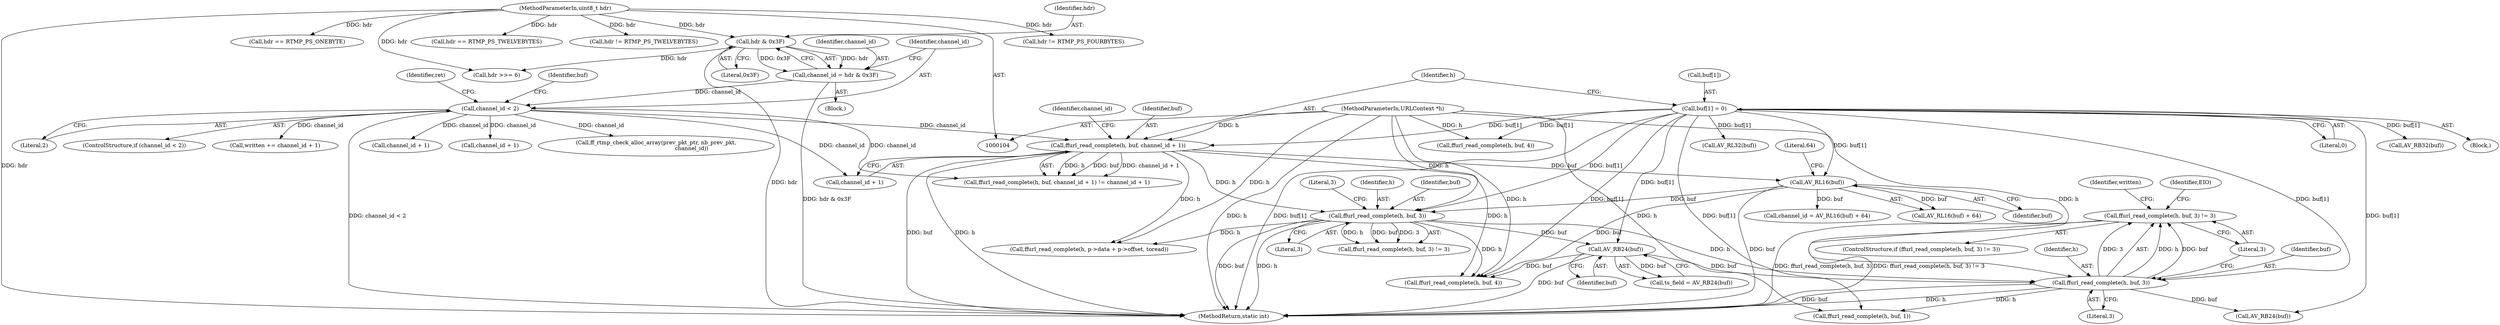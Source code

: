 digraph "0_FFmpeg_7d57ca4d9a75562fa32e40766211de150f8b3ee7@API" {
"1000247" [label="(Call,ffurl_read_complete(h, buf, 3) != 3)"];
"1000248" [label="(Call,ffurl_read_complete(h, buf, 3))"];
"1000226" [label="(Call,ffurl_read_complete(h, buf, 3))"];
"1000148" [label="(Call,ffurl_read_complete(h, buf, channel_id + 1))"];
"1000105" [label="(MethodParameterIn,URLContext *h)"];
"1000141" [label="(Call,buf[1] = 0)"];
"1000137" [label="(Call,channel_id < 2)"];
"1000131" [label="(Call,channel_id = hdr & 0x3F)"];
"1000133" [label="(Call,hdr & 0x3F)"];
"1000110" [label="(MethodParameterIn,uint8_t hdr)"];
"1000168" [label="(Call,AV_RL16(buf))"];
"1000239" [label="(Call,AV_RB24(buf))"];
"1000240" [label="(Identifier,buf)"];
"1000105" [label="(MethodParameterIn,URLContext *h)"];
"1000211" [label="(Call,hdr == RTMP_PS_ONEBYTE)"];
"1000300" [label="(Call,AV_RL32(buf))"];
"1000251" [label="(Literal,3)"];
"1000143" [label="(Identifier,buf)"];
"1000131" [label="(Call,channel_id = hdr & 0x3F)"];
"1000207" [label="(Call,hdr >>= 6)"];
"1000136" [label="(ControlStructure,if (channel_id < 2))"];
"1000261" [label="(Call,AV_RB24(buf))"];
"1000160" [label="(Call,written += channel_id + 1)"];
"1000230" [label="(Literal,3)"];
"1000150" [label="(Identifier,buf)"];
"1000169" [label="(Identifier,buf)"];
"1000545" [label="(Call,ffurl_read_complete(h, p->data + p->offset, toread))"];
"1000227" [label="(Identifier,h)"];
"1000228" [label="(Identifier,buf)"];
"1000170" [label="(Literal,64)"];
"1000133" [label="(Call,hdr & 0x3F)"];
"1000134" [label="(Identifier,hdr)"];
"1000281" [label="(Call,hdr == RTMP_PS_TWELVEBYTES)"];
"1000142" [label="(Call,buf[1])"];
"1000249" [label="(Identifier,h)"];
"1000174" [label="(Identifier,ret)"];
"1000327" [label="(Call,hdr != RTMP_PS_TWELVEBYTES)"];
"1000165" [label="(Call,channel_id = AV_RL16(buf) + 64)"];
"1000250" [label="(Identifier,buf)"];
"1000141" [label="(Call,buf[1] = 0)"];
"1000135" [label="(Literal,0x3F)"];
"1000226" [label="(Call,ffurl_read_complete(h, buf, 3))"];
"1000247" [label="(Call,ffurl_read_complete(h, buf, 3) != 3)"];
"1000255" [label="(Identifier,EIO)"];
"1000319" [label="(Call,AV_RB32(buf))"];
"1000110" [label="(MethodParameterIn,uint8_t hdr)"];
"1000148" [label="(Call,ffurl_read_complete(h, buf, channel_id + 1))"];
"1000265" [label="(Call,ffurl_read_complete(h, buf, 1))"];
"1000111" [label="(Block,)"];
"1000137" [label="(Call,channel_id < 2)"];
"1000246" [label="(ControlStructure,if (ffurl_read_complete(h, buf, 3) != 3))"];
"1000155" [label="(Identifier,channel_id)"];
"1000287" [label="(Call,ffurl_read_complete(h, buf, 4))"];
"1000167" [label="(Call,AV_RL16(buf) + 64)"];
"1000237" [label="(Call,ts_field = AV_RB24(buf))"];
"1000162" [label="(Call,channel_id + 1)"];
"1000225" [label="(Call,ffurl_read_complete(h, buf, 3) != 3)"];
"1000140" [label="(Block,)"];
"1000139" [label="(Literal,2)"];
"1000168" [label="(Call,AV_RL16(buf))"];
"1000257" [label="(Identifier,written)"];
"1000138" [label="(Identifier,channel_id)"];
"1000154" [label="(Call,channel_id + 1)"];
"1000175" [label="(Call,ff_rtmp_check_alloc_array(prev_pkt_ptr, nb_prev_pkt,\n                                         channel_id))"];
"1000242" [label="(Call,hdr != RTMP_PS_FOURBYTES)"];
"1000149" [label="(Identifier,h)"];
"1000252" [label="(Literal,3)"];
"1000627" [label="(MethodReturn,static int)"];
"1000229" [label="(Literal,3)"];
"1000309" [label="(Call,ffurl_read_complete(h, buf, 4))"];
"1000151" [label="(Call,channel_id + 1)"];
"1000147" [label="(Call,ffurl_read_complete(h, buf, channel_id + 1) != channel_id + 1)"];
"1000248" [label="(Call,ffurl_read_complete(h, buf, 3))"];
"1000132" [label="(Identifier,channel_id)"];
"1000145" [label="(Literal,0)"];
"1000239" [label="(Call,AV_RB24(buf))"];
"1000247" -> "1000246"  [label="AST: "];
"1000247" -> "1000252"  [label="CFG: "];
"1000248" -> "1000247"  [label="AST: "];
"1000252" -> "1000247"  [label="AST: "];
"1000255" -> "1000247"  [label="CFG: "];
"1000257" -> "1000247"  [label="CFG: "];
"1000247" -> "1000627"  [label="DDG: ffurl_read_complete(h, buf, 3)"];
"1000247" -> "1000627"  [label="DDG: ffurl_read_complete(h, buf, 3) != 3"];
"1000248" -> "1000247"  [label="DDG: h"];
"1000248" -> "1000247"  [label="DDG: buf"];
"1000248" -> "1000247"  [label="DDG: 3"];
"1000248" -> "1000251"  [label="CFG: "];
"1000249" -> "1000248"  [label="AST: "];
"1000250" -> "1000248"  [label="AST: "];
"1000251" -> "1000248"  [label="AST: "];
"1000252" -> "1000248"  [label="CFG: "];
"1000248" -> "1000627"  [label="DDG: buf"];
"1000248" -> "1000627"  [label="DDG: h"];
"1000226" -> "1000248"  [label="DDG: h"];
"1000105" -> "1000248"  [label="DDG: h"];
"1000141" -> "1000248"  [label="DDG: buf[1]"];
"1000239" -> "1000248"  [label="DDG: buf"];
"1000248" -> "1000261"  [label="DDG: buf"];
"1000248" -> "1000265"  [label="DDG: h"];
"1000226" -> "1000225"  [label="AST: "];
"1000226" -> "1000229"  [label="CFG: "];
"1000227" -> "1000226"  [label="AST: "];
"1000228" -> "1000226"  [label="AST: "];
"1000229" -> "1000226"  [label="AST: "];
"1000230" -> "1000226"  [label="CFG: "];
"1000226" -> "1000627"  [label="DDG: h"];
"1000226" -> "1000627"  [label="DDG: buf"];
"1000226" -> "1000225"  [label="DDG: h"];
"1000226" -> "1000225"  [label="DDG: buf"];
"1000226" -> "1000225"  [label="DDG: 3"];
"1000148" -> "1000226"  [label="DDG: h"];
"1000105" -> "1000226"  [label="DDG: h"];
"1000141" -> "1000226"  [label="DDG: buf[1]"];
"1000168" -> "1000226"  [label="DDG: buf"];
"1000226" -> "1000239"  [label="DDG: buf"];
"1000226" -> "1000309"  [label="DDG: h"];
"1000226" -> "1000545"  [label="DDG: h"];
"1000148" -> "1000147"  [label="AST: "];
"1000148" -> "1000151"  [label="CFG: "];
"1000149" -> "1000148"  [label="AST: "];
"1000150" -> "1000148"  [label="AST: "];
"1000151" -> "1000148"  [label="AST: "];
"1000155" -> "1000148"  [label="CFG: "];
"1000148" -> "1000627"  [label="DDG: h"];
"1000148" -> "1000627"  [label="DDG: buf"];
"1000148" -> "1000147"  [label="DDG: h"];
"1000148" -> "1000147"  [label="DDG: buf"];
"1000148" -> "1000147"  [label="DDG: channel_id + 1"];
"1000105" -> "1000148"  [label="DDG: h"];
"1000141" -> "1000148"  [label="DDG: buf[1]"];
"1000137" -> "1000148"  [label="DDG: channel_id"];
"1000148" -> "1000168"  [label="DDG: buf"];
"1000148" -> "1000309"  [label="DDG: h"];
"1000148" -> "1000545"  [label="DDG: h"];
"1000105" -> "1000104"  [label="AST: "];
"1000105" -> "1000627"  [label="DDG: h"];
"1000105" -> "1000265"  [label="DDG: h"];
"1000105" -> "1000287"  [label="DDG: h"];
"1000105" -> "1000309"  [label="DDG: h"];
"1000105" -> "1000545"  [label="DDG: h"];
"1000141" -> "1000140"  [label="AST: "];
"1000141" -> "1000145"  [label="CFG: "];
"1000142" -> "1000141"  [label="AST: "];
"1000145" -> "1000141"  [label="AST: "];
"1000149" -> "1000141"  [label="CFG: "];
"1000141" -> "1000627"  [label="DDG: buf[1]"];
"1000141" -> "1000168"  [label="DDG: buf[1]"];
"1000141" -> "1000239"  [label="DDG: buf[1]"];
"1000141" -> "1000261"  [label="DDG: buf[1]"];
"1000141" -> "1000265"  [label="DDG: buf[1]"];
"1000141" -> "1000287"  [label="DDG: buf[1]"];
"1000141" -> "1000300"  [label="DDG: buf[1]"];
"1000141" -> "1000309"  [label="DDG: buf[1]"];
"1000141" -> "1000319"  [label="DDG: buf[1]"];
"1000137" -> "1000136"  [label="AST: "];
"1000137" -> "1000139"  [label="CFG: "];
"1000138" -> "1000137"  [label="AST: "];
"1000139" -> "1000137"  [label="AST: "];
"1000143" -> "1000137"  [label="CFG: "];
"1000174" -> "1000137"  [label="CFG: "];
"1000137" -> "1000627"  [label="DDG: channel_id < 2"];
"1000131" -> "1000137"  [label="DDG: channel_id"];
"1000137" -> "1000151"  [label="DDG: channel_id"];
"1000137" -> "1000147"  [label="DDG: channel_id"];
"1000137" -> "1000154"  [label="DDG: channel_id"];
"1000137" -> "1000160"  [label="DDG: channel_id"];
"1000137" -> "1000162"  [label="DDG: channel_id"];
"1000137" -> "1000175"  [label="DDG: channel_id"];
"1000131" -> "1000111"  [label="AST: "];
"1000131" -> "1000133"  [label="CFG: "];
"1000132" -> "1000131"  [label="AST: "];
"1000133" -> "1000131"  [label="AST: "];
"1000138" -> "1000131"  [label="CFG: "];
"1000131" -> "1000627"  [label="DDG: hdr & 0x3F"];
"1000133" -> "1000131"  [label="DDG: hdr"];
"1000133" -> "1000131"  [label="DDG: 0x3F"];
"1000133" -> "1000135"  [label="CFG: "];
"1000134" -> "1000133"  [label="AST: "];
"1000135" -> "1000133"  [label="AST: "];
"1000133" -> "1000627"  [label="DDG: hdr"];
"1000110" -> "1000133"  [label="DDG: hdr"];
"1000133" -> "1000207"  [label="DDG: hdr"];
"1000110" -> "1000104"  [label="AST: "];
"1000110" -> "1000627"  [label="DDG: hdr"];
"1000110" -> "1000207"  [label="DDG: hdr"];
"1000110" -> "1000211"  [label="DDG: hdr"];
"1000110" -> "1000242"  [label="DDG: hdr"];
"1000110" -> "1000281"  [label="DDG: hdr"];
"1000110" -> "1000327"  [label="DDG: hdr"];
"1000168" -> "1000167"  [label="AST: "];
"1000168" -> "1000169"  [label="CFG: "];
"1000169" -> "1000168"  [label="AST: "];
"1000170" -> "1000168"  [label="CFG: "];
"1000168" -> "1000627"  [label="DDG: buf"];
"1000168" -> "1000165"  [label="DDG: buf"];
"1000168" -> "1000167"  [label="DDG: buf"];
"1000168" -> "1000309"  [label="DDG: buf"];
"1000239" -> "1000237"  [label="AST: "];
"1000239" -> "1000240"  [label="CFG: "];
"1000240" -> "1000239"  [label="AST: "];
"1000237" -> "1000239"  [label="CFG: "];
"1000239" -> "1000627"  [label="DDG: buf"];
"1000239" -> "1000237"  [label="DDG: buf"];
"1000239" -> "1000309"  [label="DDG: buf"];
}
